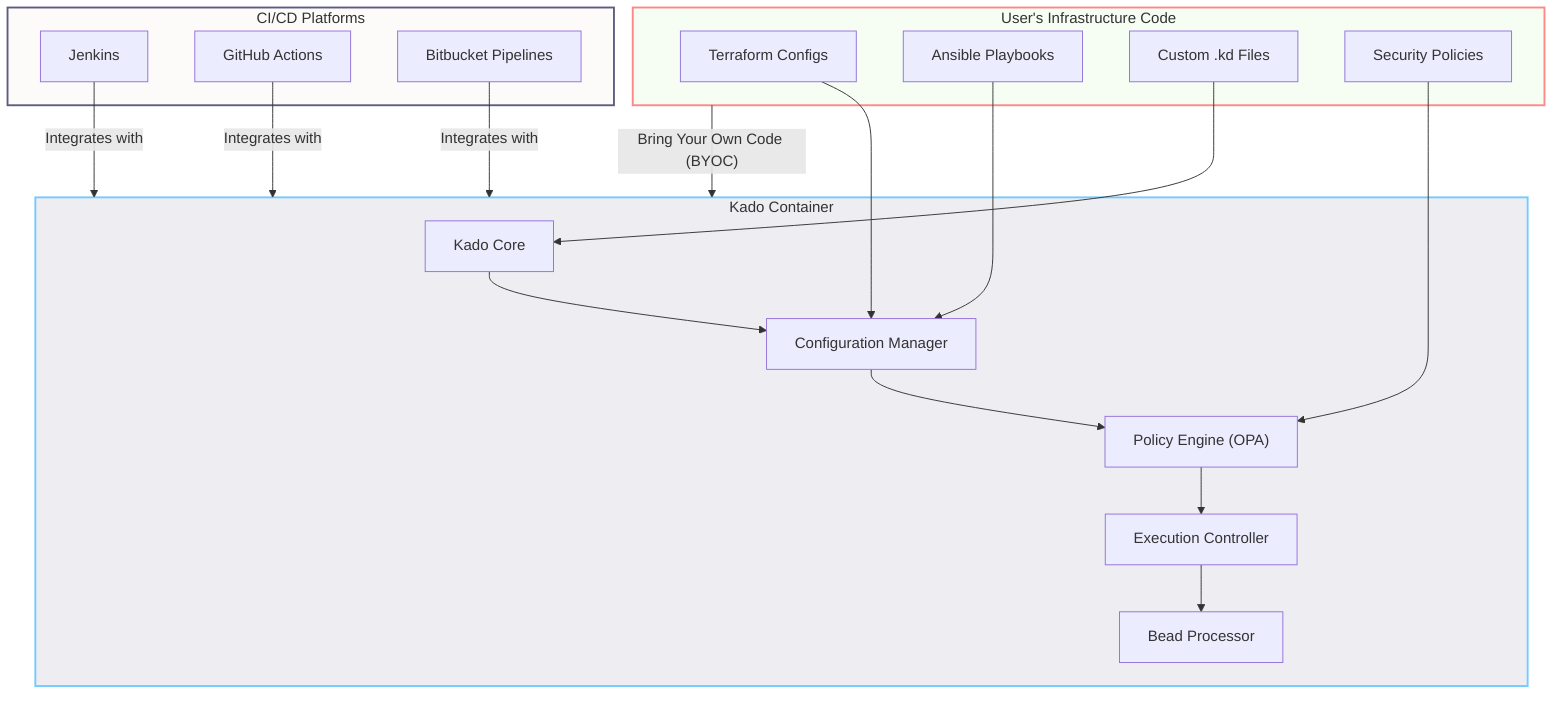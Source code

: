 %% Kado-High-Level.mermaid

graph TB
    %% CI/CD Platforms
    subgraph CICDPlatforms["CI/CD Platforms"]
        A[Jenkins]
        B[GitHub Actions]
        C[Bitbucket Pipelines]
    end

    %% Kado Container
    subgraph Kado["Kado Container"]
        D["Kado Core"]
        E["Bead Processor"]
        F["Configuration Manager"]
        G["Policy Engine (OPA)"]
        H["Execution Controller"]
    end

    %% User's Infrastructure Code
    subgraph UserCode["User's Infrastructure Code"]
        I["Terraform Configs"]
        J["Ansible Playbooks"]
        K["Custom .kd Files"]
        L["Security Policies"]
    end

    %% Integrations and Connections
    A --> |Integrates with| Kado
    B --> |Integrates with| Kado
    C --> |Integrates with| Kado

    UserCode --> |"Bring Your Own Code (BYOC)"| Kado
    I --> F
    J --> F
    K --> D
    L --> G

    %% Internal Kado Connections
    D --> F
    F --> G
    G --> H
    H --> E

    %% Styles
    style Kado fill:#5e5b80,stroke:#71cbff,stroke-width:2px,fill-opacity:0.1
    style UserCode fill:#a3e487,stroke:#ff8787,stroke-width:2px,fill-opacity:0.1
    style CICDPlatforms fill:#dbd1c2,stroke:#5e5b80,stroke-width:2px,fill-opacity:0.1